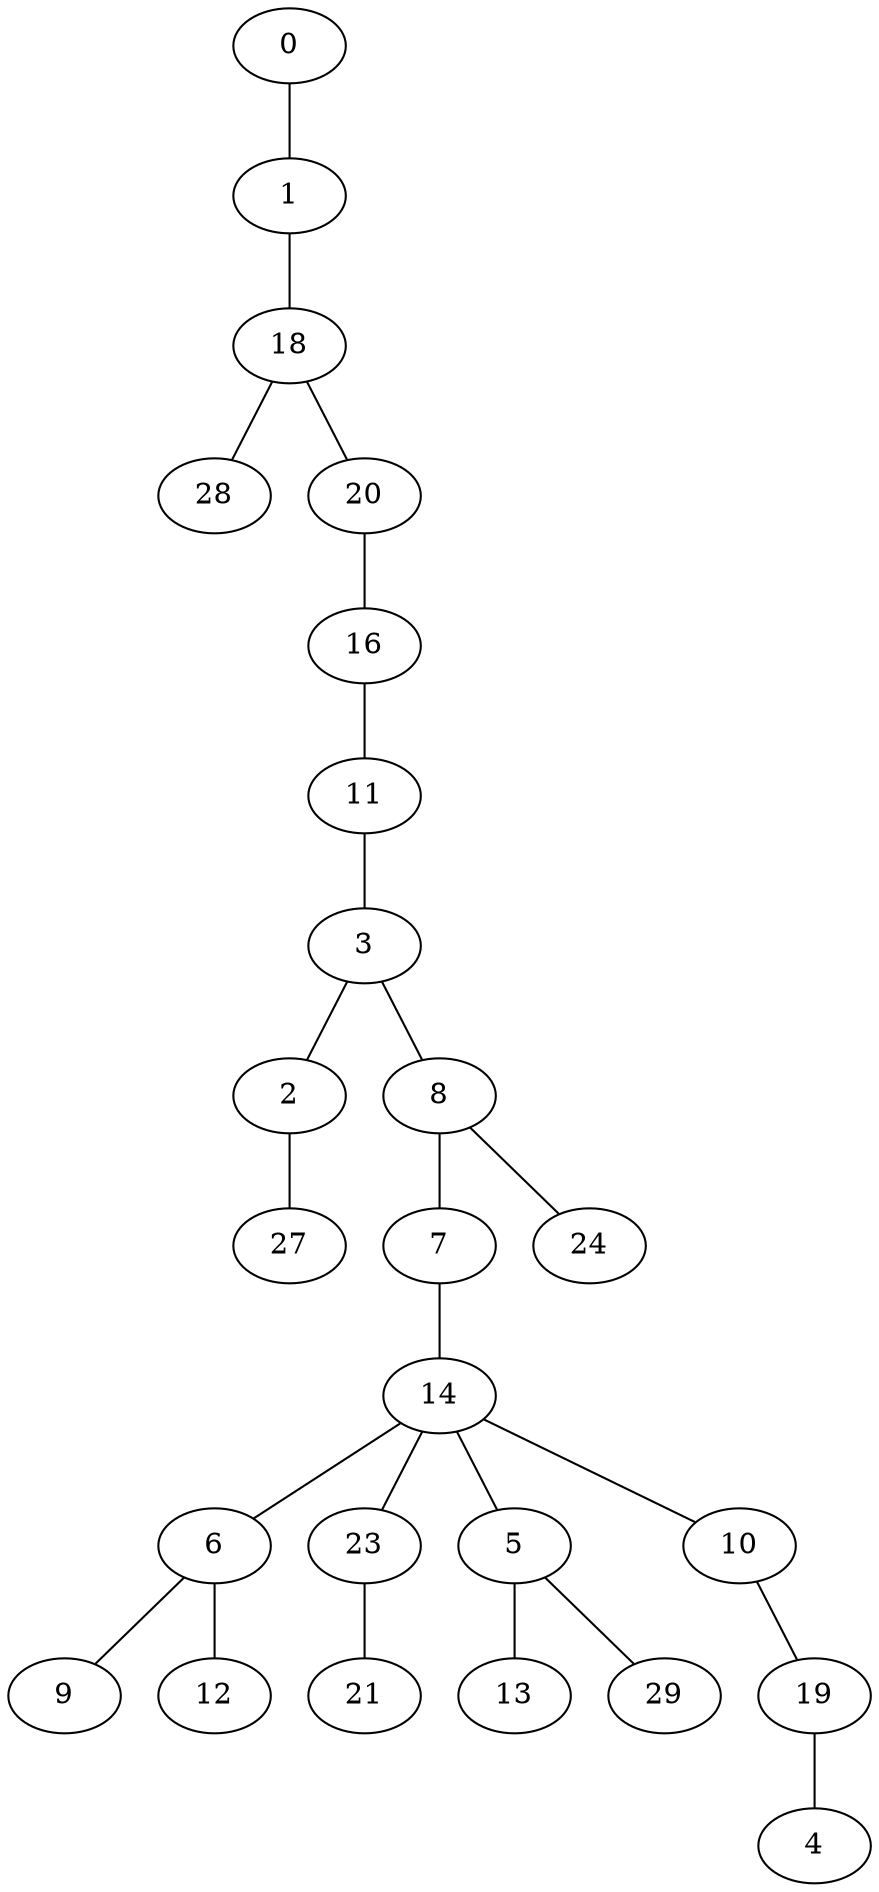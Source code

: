graph {
    0 -- 1;
    1 -- 18;
    18 -- 28;
    18 -- 20;
    20 -- 16;
    16 -- 11;
    11 -- 3;
    3 -- 2;
    3 -- 8;
    8 -- 7;
    8 -- 24;
    7 -- 14;
    14 -- 6;
    14 -- 23;
    14 -- 5;
    14 -- 10;
    10 -- 19;
    19 -- 4;
    5 -- 13;
    5 -- 29;
    23 -- 21;
    6 -- 9;
    6 -- 12;
    2 -- 27;
}